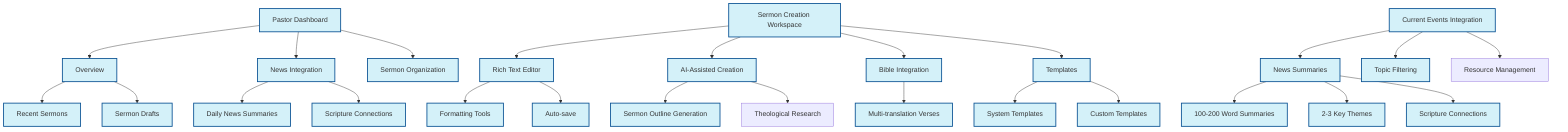 graph TD
    Dashboard[Pastor Dashboard] --> Dash1[Overview]
    Dashboard --> Dash2[News Integration]
    Dashboard --> Dash3[Sermon Organization]
    Dash1 --> Dash1a[Recent Sermons]
    Dash1 --> Dash1b[Sermon Drafts]
    Dash2 --> Dash2a[Daily News Summaries]
    Dash2 --> Dash2b[Scripture Connections]

    Workspace[Sermon Creation Workspace] --> Work1[Rich Text Editor]
    Workspace --> Work2[AI-Assisted Creation]
    Workspace --> Work3[Bible Integration]
    Workspace --> Work4[Templates]
    Work1 --> Work1a[Formatting Tools]
    Work1 --> Work1b[Auto-save]
    Work2 --> Work2a[Sermon Outline Generation]
    Work2 --> Work2b[Theological Research]
    Work3 --> Work3a[Multi-translation Verses]
    Work4 --> Work4a[System Templates]
    Work4 --> Work4b[Custom Templates]

    Events[Current Events Integration] --> Event1[News Summaries]
    Events --> Event2[Topic Filtering]
    Events --> Event3[Resource Management]
    Event1 --> Event1a[100-200 Word Summaries]
    Event1 --> Event1b[2-3 Key Themes]
    Event1 --> Event1c[Scripture Connections]

    classDef mvp fill:#d4f1f9,stroke:#0b5394,stroke-width:2px
    
    %% MVP Features
    class Dashboard,Dash1,Dash2,Dash3,Dash1a,Dash1b,Dash2a,Dash2b mvp
    class Workspace,Work1,Work2,Work3,Work4,Work1a,Work1b,Work2a,Work3a,Work4a,Work4b mvp
    class Events,Event1,Event2,Event1a,Event1b,Event1c mvp